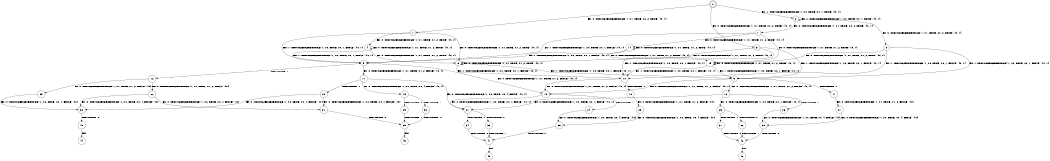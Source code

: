 digraph BCG {
size = "7, 10.5";
center = TRUE;
node [shape = circle];
0 [peripheries = 2];
0 -> 1 [label = "EX !0 !ATOMIC_EXCH_BRANCH (1, +1, TRUE, +0, 2, TRUE) !{0, 1}"];
0 -> 2 [label = "EX !1 !ATOMIC_EXCH_BRANCH (1, +0, TRUE, +0, 1, TRUE) !{0, 1}"];
0 -> 3 [label = "EX !0 !ATOMIC_EXCH_BRANCH (1, +1, TRUE, +0, 2, TRUE) !{0, 1}"];
1 -> 4 [label = "EX !0 !ATOMIC_EXCH_BRANCH (1, +1, TRUE, +1, 2, TRUE) !{0, 1}"];
1 -> 5 [label = "EX !1 !ATOMIC_EXCH_BRANCH (1, +0, TRUE, +0, 1, FALSE) !{0, 1}"];
1 -> 6 [label = "EX !0 !ATOMIC_EXCH_BRANCH (1, +1, TRUE, +1, 2, TRUE) !{0, 1}"];
2 -> 2 [label = "EX !1 !ATOMIC_EXCH_BRANCH (1, +0, TRUE, +0, 1, TRUE) !{0, 1}"];
2 -> 7 [label = "EX !0 !ATOMIC_EXCH_BRANCH (1, +1, TRUE, +0, 2, TRUE) !{0, 1}"];
2 -> 8 [label = "EX !0 !ATOMIC_EXCH_BRANCH (1, +1, TRUE, +0, 2, TRUE) !{0, 1}"];
3 -> 9 [label = "EX !1 !ATOMIC_EXCH_BRANCH (1, +0, TRUE, +0, 1, FALSE) !{0, 1}"];
3 -> 6 [label = "EX !0 !ATOMIC_EXCH_BRANCH (1, +1, TRUE, +1, 2, TRUE) !{0, 1}"];
3 -> 10 [label = "EX !1 !ATOMIC_EXCH_BRANCH (1, +0, TRUE, +0, 1, FALSE) !{0, 1}"];
4 -> 4 [label = "EX !0 !ATOMIC_EXCH_BRANCH (1, +1, TRUE, +1, 2, TRUE) !{0, 1}"];
4 -> 5 [label = "EX !1 !ATOMIC_EXCH_BRANCH (1, +0, TRUE, +0, 1, FALSE) !{0, 1}"];
4 -> 6 [label = "EX !0 !ATOMIC_EXCH_BRANCH (1, +1, TRUE, +1, 2, TRUE) !{0, 1}"];
5 -> 11 [label = "EX !0 !ATOMIC_EXCH_BRANCH (1, +1, TRUE, +1, 2, FALSE) !{0, 1}"];
5 -> 12 [label = "TERMINATE !1"];
5 -> 13 [label = "EX !0 !ATOMIC_EXCH_BRANCH (1, +1, TRUE, +1, 2, FALSE) !{0, 1}"];
6 -> 9 [label = "EX !1 !ATOMIC_EXCH_BRANCH (1, +0, TRUE, +0, 1, FALSE) !{0, 1}"];
6 -> 6 [label = "EX !0 !ATOMIC_EXCH_BRANCH (1, +1, TRUE, +1, 2, TRUE) !{0, 1}"];
6 -> 10 [label = "EX !1 !ATOMIC_EXCH_BRANCH (1, +0, TRUE, +0, 1, FALSE) !{0, 1}"];
7 -> 14 [label = "EX !0 !ATOMIC_EXCH_BRANCH (1, +1, TRUE, +1, 2, TRUE) !{0, 1}"];
7 -> 5 [label = "EX !1 !ATOMIC_EXCH_BRANCH (1, +0, TRUE, +0, 1, FALSE) !{0, 1}"];
7 -> 15 [label = "EX !0 !ATOMIC_EXCH_BRANCH (1, +1, TRUE, +1, 2, TRUE) !{0, 1}"];
8 -> 9 [label = "EX !1 !ATOMIC_EXCH_BRANCH (1, +0, TRUE, +0, 1, FALSE) !{0, 1}"];
8 -> 15 [label = "EX !0 !ATOMIC_EXCH_BRANCH (1, +1, TRUE, +1, 2, TRUE) !{0, 1}"];
8 -> 10 [label = "EX !1 !ATOMIC_EXCH_BRANCH (1, +0, TRUE, +0, 1, FALSE) !{0, 1}"];
9 -> 16 [label = "EX !0 !ATOMIC_EXCH_BRANCH (1, +1, TRUE, +1, 2, FALSE) !{0, 1}"];
9 -> 17 [label = "TERMINATE !1"];
9 -> 13 [label = "EX !0 !ATOMIC_EXCH_BRANCH (1, +1, TRUE, +1, 2, FALSE) !{0, 1}"];
10 -> 13 [label = "EX !0 !ATOMIC_EXCH_BRANCH (1, +1, TRUE, +1, 2, FALSE) !{0, 1}"];
10 -> 18 [label = "TERMINATE !1"];
11 -> 19 [label = "EX !0 !ATOMIC_EXCH_BRANCH (1, +0, TRUE, +0, 4, FALSE) !{0, 1}"];
11 -> 20 [label = "TERMINATE !1"];
11 -> 21 [label = "EX !0 !ATOMIC_EXCH_BRANCH (1, +0, TRUE, +0, 4, FALSE) !{0, 1}"];
12 -> 22 [label = "EX !0 !ATOMIC_EXCH_BRANCH (1, +1, TRUE, +1, 2, FALSE) !{0}"];
12 -> 23 [label = "EX !0 !ATOMIC_EXCH_BRANCH (1, +1, TRUE, +1, 2, FALSE) !{0}"];
13 -> 21 [label = "EX !0 !ATOMIC_EXCH_BRANCH (1, +0, TRUE, +0, 4, FALSE) !{0, 1}"];
13 -> 24 [label = "TERMINATE !1"];
14 -> 14 [label = "EX !0 !ATOMIC_EXCH_BRANCH (1, +1, TRUE, +1, 2, TRUE) !{0, 1}"];
14 -> 5 [label = "EX !1 !ATOMIC_EXCH_BRANCH (1, +0, TRUE, +0, 1, FALSE) !{0, 1}"];
14 -> 15 [label = "EX !0 !ATOMIC_EXCH_BRANCH (1, +1, TRUE, +1, 2, TRUE) !{0, 1}"];
15 -> 9 [label = "EX !1 !ATOMIC_EXCH_BRANCH (1, +0, TRUE, +0, 1, FALSE) !{0, 1}"];
15 -> 15 [label = "EX !0 !ATOMIC_EXCH_BRANCH (1, +1, TRUE, +1, 2, TRUE) !{0, 1}"];
15 -> 10 [label = "EX !1 !ATOMIC_EXCH_BRANCH (1, +0, TRUE, +0, 1, FALSE) !{0, 1}"];
16 -> 25 [label = "EX !0 !ATOMIC_EXCH_BRANCH (1, +0, TRUE, +0, 4, FALSE) !{0, 1}"];
16 -> 26 [label = "TERMINATE !1"];
16 -> 21 [label = "EX !0 !ATOMIC_EXCH_BRANCH (1, +0, TRUE, +0, 4, FALSE) !{0, 1}"];
17 -> 27 [label = "EX !0 !ATOMIC_EXCH_BRANCH (1, +1, TRUE, +1, 2, FALSE) !{0}"];
18 -> 28 [label = "EX !0 !ATOMIC_EXCH_BRANCH (1, +1, TRUE, +1, 2, FALSE) !{0}"];
19 -> 29 [label = "TERMINATE !0"];
19 -> 30 [label = "TERMINATE !1"];
20 -> 31 [label = "EX !0 !ATOMIC_EXCH_BRANCH (1, +0, TRUE, +0, 4, FALSE) !{0}"];
20 -> 32 [label = "EX !0 !ATOMIC_EXCH_BRANCH (1, +0, TRUE, +0, 4, FALSE) !{0}"];
21 -> 33 [label = "TERMINATE !0"];
21 -> 34 [label = "TERMINATE !1"];
22 -> 31 [label = "EX !0 !ATOMIC_EXCH_BRANCH (1, +0, TRUE, +0, 4, FALSE) !{0}"];
22 -> 32 [label = "EX !0 !ATOMIC_EXCH_BRANCH (1, +0, TRUE, +0, 4, FALSE) !{0}"];
23 -> 32 [label = "EX !0 !ATOMIC_EXCH_BRANCH (1, +0, TRUE, +0, 4, FALSE) !{0}"];
24 -> 35 [label = "EX !0 !ATOMIC_EXCH_BRANCH (1, +0, TRUE, +0, 4, FALSE) !{0}"];
25 -> 36 [label = "TERMINATE !0"];
25 -> 37 [label = "TERMINATE !1"];
26 -> 38 [label = "EX !0 !ATOMIC_EXCH_BRANCH (1, +0, TRUE, +0, 4, FALSE) !{0}"];
27 -> 38 [label = "EX !0 !ATOMIC_EXCH_BRANCH (1, +0, TRUE, +0, 4, FALSE) !{0}"];
28 -> 35 [label = "EX !0 !ATOMIC_EXCH_BRANCH (1, +0, TRUE, +0, 4, FALSE) !{0}"];
29 -> 39 [label = "TERMINATE !1"];
30 -> 39 [label = "TERMINATE !0"];
31 -> 39 [label = "TERMINATE !0"];
32 -> 40 [label = "TERMINATE !0"];
33 -> 41 [label = "TERMINATE !1"];
34 -> 41 [label = "TERMINATE !0"];
35 -> 41 [label = "TERMINATE !0"];
36 -> 42 [label = "TERMINATE !1"];
37 -> 42 [label = "TERMINATE !0"];
38 -> 42 [label = "TERMINATE !0"];
39 -> 43 [label = "exit"];
40 -> 44 [label = "exit"];
41 -> 45 [label = "exit"];
42 -> 46 [label = "exit"];
}

